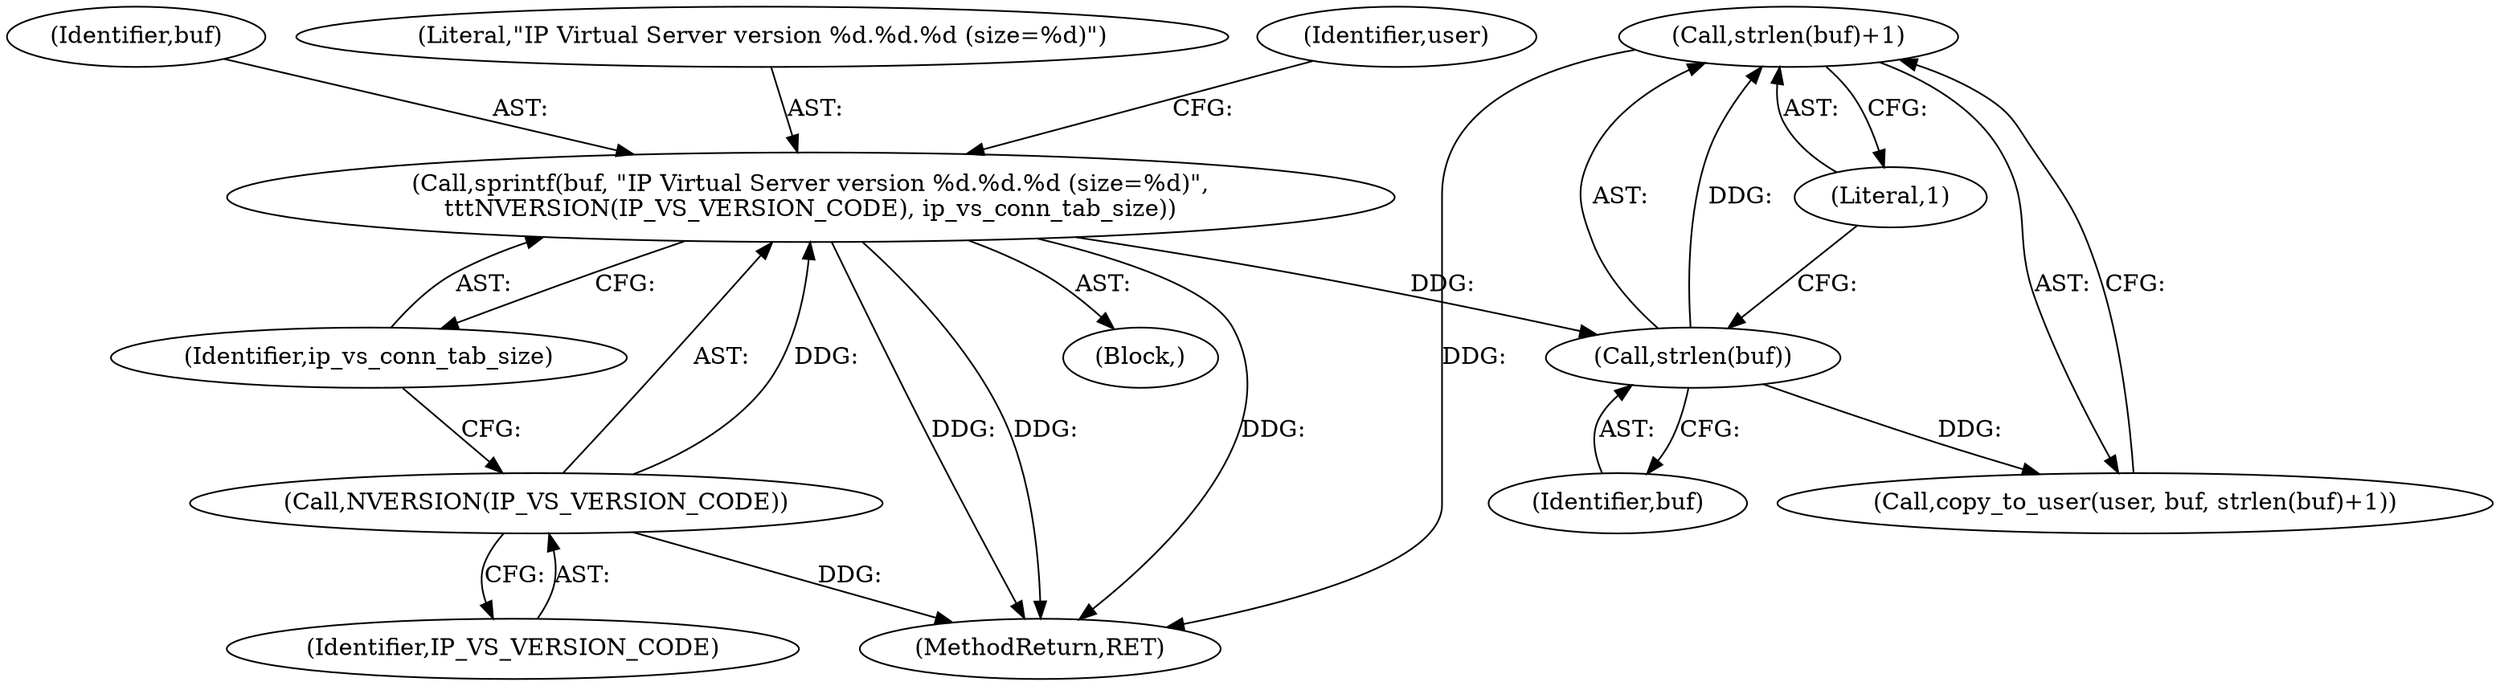 digraph "0_linux_2d8a041b7bfe1097af21441cb77d6af95f4f4680@API" {
"1000328" [label="(Call,strlen(buf)+1)"];
"1000329" [label="(Call,strlen(buf))"];
"1000317" [label="(Call,sprintf(buf, \"IP Virtual Server version %d.%d.%d (size=%d)\",\n\t\t\tNVERSION(IP_VS_VERSION_CODE), ip_vs_conn_tab_size))"];
"1000320" [label="(Call,NVERSION(IP_VS_VERSION_CODE))"];
"1000329" [label="(Call,strlen(buf))"];
"1000575" [label="(MethodReturn,RET)"];
"1000317" [label="(Call,sprintf(buf, \"IP Virtual Server version %d.%d.%d (size=%d)\",\n\t\t\tNVERSION(IP_VS_VERSION_CODE), ip_vs_conn_tab_size))"];
"1000320" [label="(Call,NVERSION(IP_VS_VERSION_CODE))"];
"1000319" [label="(Literal,\"IP Virtual Server version %d.%d.%d (size=%d)\")"];
"1000326" [label="(Identifier,user)"];
"1000318" [label="(Identifier,buf)"];
"1000322" [label="(Identifier,ip_vs_conn_tab_size)"];
"1000328" [label="(Call,strlen(buf)+1)"];
"1000330" [label="(Identifier,buf)"];
"1000321" [label="(Identifier,IP_VS_VERSION_CODE)"];
"1000331" [label="(Literal,1)"];
"1000325" [label="(Call,copy_to_user(user, buf, strlen(buf)+1))"];
"1000315" [label="(Block,)"];
"1000328" -> "1000325"  [label="AST: "];
"1000328" -> "1000331"  [label="CFG: "];
"1000329" -> "1000328"  [label="AST: "];
"1000331" -> "1000328"  [label="AST: "];
"1000325" -> "1000328"  [label="CFG: "];
"1000328" -> "1000575"  [label="DDG: "];
"1000329" -> "1000328"  [label="DDG: "];
"1000329" -> "1000330"  [label="CFG: "];
"1000330" -> "1000329"  [label="AST: "];
"1000331" -> "1000329"  [label="CFG: "];
"1000329" -> "1000325"  [label="DDG: "];
"1000317" -> "1000329"  [label="DDG: "];
"1000317" -> "1000315"  [label="AST: "];
"1000317" -> "1000322"  [label="CFG: "];
"1000318" -> "1000317"  [label="AST: "];
"1000319" -> "1000317"  [label="AST: "];
"1000320" -> "1000317"  [label="AST: "];
"1000322" -> "1000317"  [label="AST: "];
"1000326" -> "1000317"  [label="CFG: "];
"1000317" -> "1000575"  [label="DDG: "];
"1000317" -> "1000575"  [label="DDG: "];
"1000317" -> "1000575"  [label="DDG: "];
"1000320" -> "1000317"  [label="DDG: "];
"1000320" -> "1000321"  [label="CFG: "];
"1000321" -> "1000320"  [label="AST: "];
"1000322" -> "1000320"  [label="CFG: "];
"1000320" -> "1000575"  [label="DDG: "];
}

